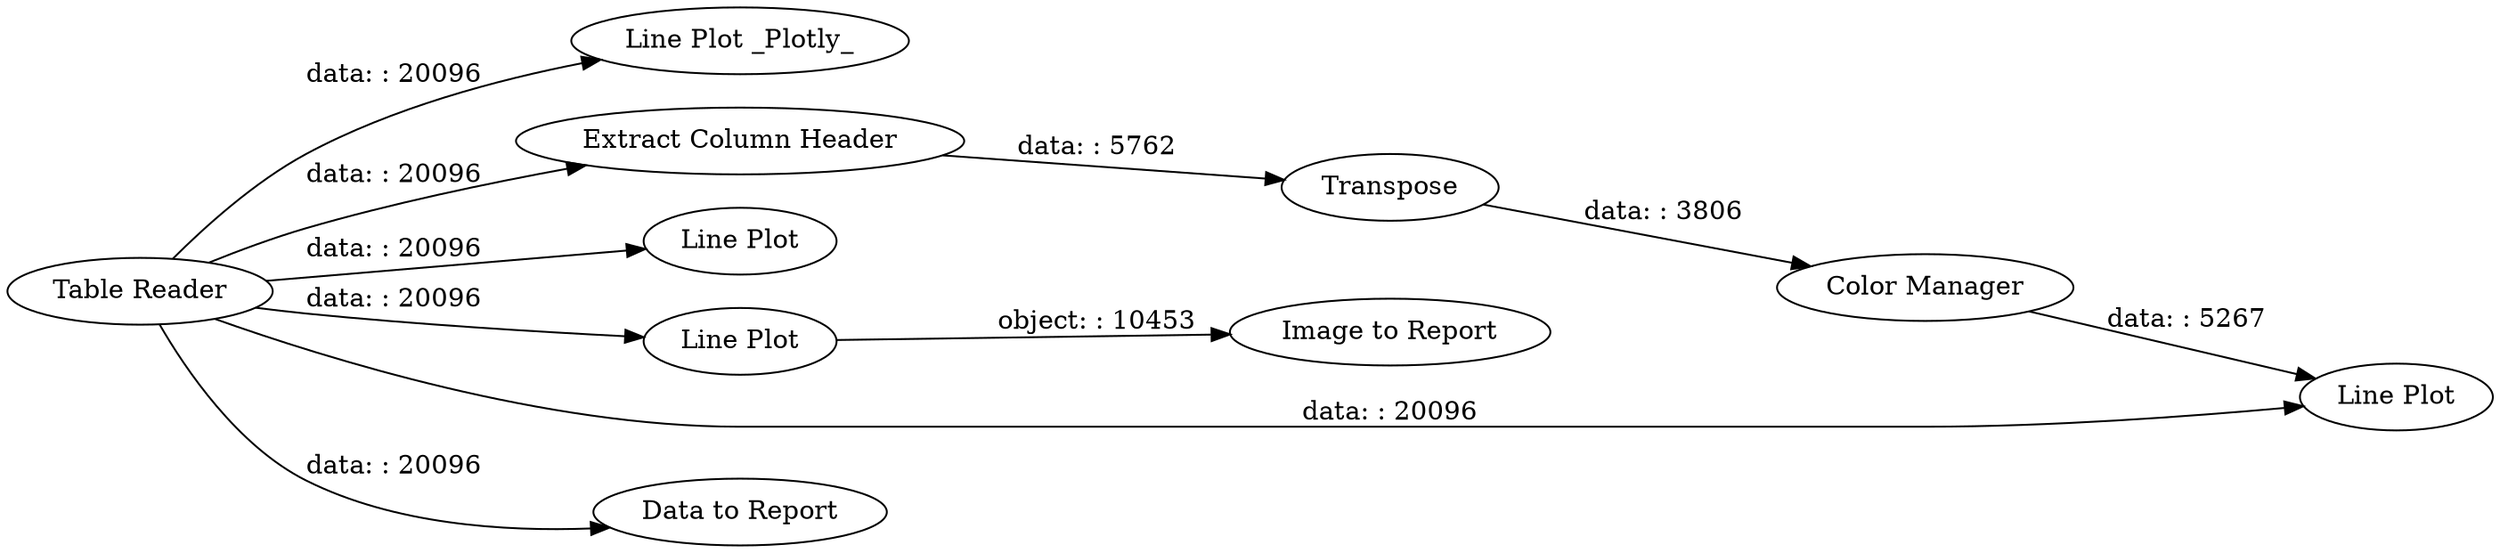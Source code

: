 digraph {
	"-664598378659300162_20" [label="Color Manager"]
	"-664598378659300162_154" [label="Image to Report"]
	"-664598378659300162_151" [label="Line Plot _Plotly_"]
	"-664598378659300162_18" [label="Extract Column Header"]
	"-664598378659300162_149" [label="Line Plot"]
	"-664598378659300162_19" [label=Transpose]
	"-664598378659300162_150" [label="Line Plot"]
	"-664598378659300162_152" [label="Table Reader"]
	"-664598378659300162_148" [label="Line Plot"]
	"-664598378659300162_153" [label="Data to Report"]
	"-664598378659300162_20" -> "-664598378659300162_148" [label="data: : 5267"]
	"-664598378659300162_152" -> "-664598378659300162_149" [label="data: : 20096"]
	"-664598378659300162_152" -> "-664598378659300162_151" [label="data: : 20096"]
	"-664598378659300162_19" -> "-664598378659300162_20" [label="data: : 3806"]
	"-664598378659300162_18" -> "-664598378659300162_19" [label="data: : 5762"]
	"-664598378659300162_152" -> "-664598378659300162_150" [label="data: : 20096"]
	"-664598378659300162_152" -> "-664598378659300162_18" [label="data: : 20096"]
	"-664598378659300162_152" -> "-664598378659300162_148" [label="data: : 20096"]
	"-664598378659300162_150" -> "-664598378659300162_154" [label="object: : 10453"]
	"-664598378659300162_152" -> "-664598378659300162_153" [label="data: : 20096"]
	rankdir=LR
}

